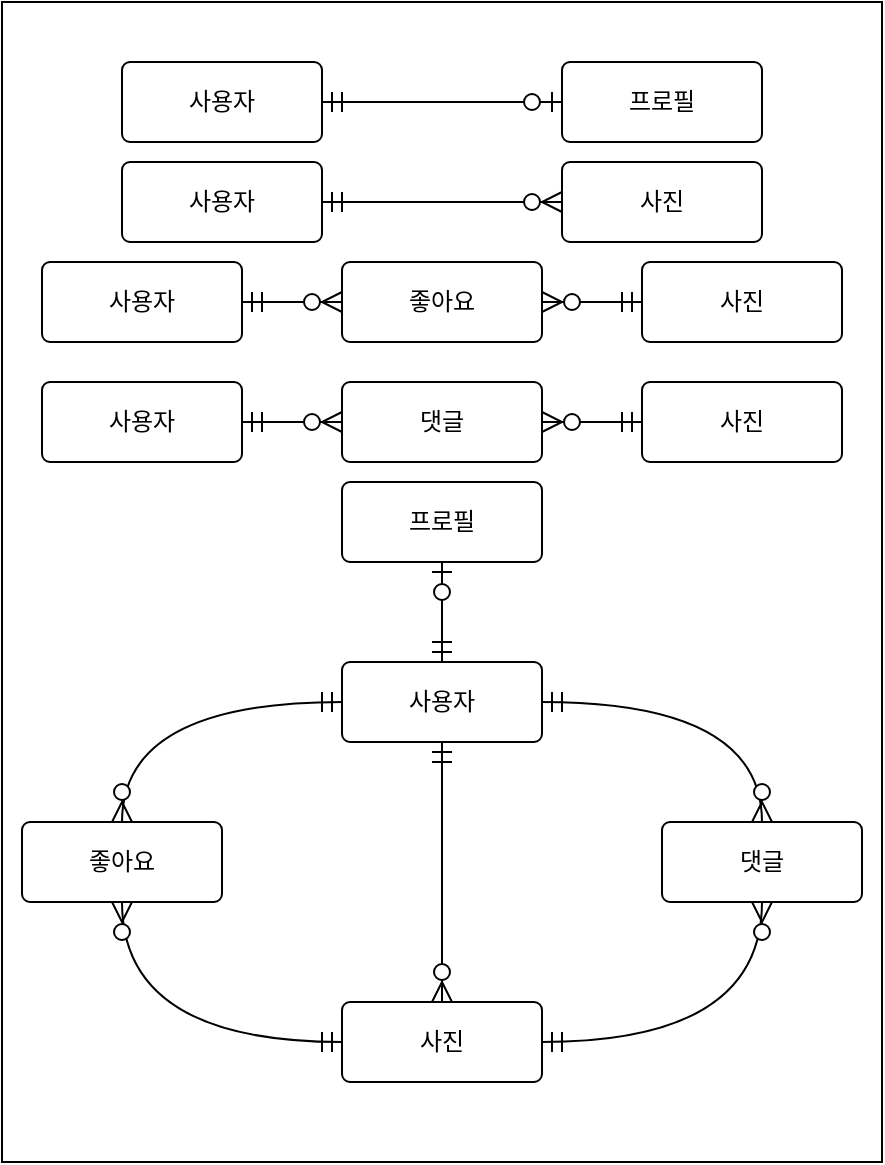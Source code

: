 <mxfile version="27.1.6">
  <diagram name="페이지-1" id="LBk2980gtx4HjWBW2pCI">
    <mxGraphModel dx="768" dy="690" grid="1" gridSize="10" guides="1" tooltips="1" connect="1" arrows="1" fold="1" page="1" pageScale="1" pageWidth="827" pageHeight="1169" math="0" shadow="0">
      <root>
        <mxCell id="0" />
        <mxCell id="9laeVObzZGSQJ3THxWCH-36" value="제목 없는 레이어" parent="0" />
        <mxCell id="9laeVObzZGSQJ3THxWCH-37" value="" style="rounded=0;whiteSpace=wrap;html=1;" vertex="1" parent="9laeVObzZGSQJ3THxWCH-36">
          <mxGeometry x="20" y="130" width="440" height="580" as="geometry" />
        </mxCell>
        <mxCell id="1" parent="0" />
        <mxCell id="9laeVObzZGSQJ3THxWCH-1" value="사용자" style="rounded=1;arcSize=10;whiteSpace=wrap;html=1;align=center;" vertex="1" parent="1">
          <mxGeometry x="80" y="160" width="100" height="40" as="geometry" />
        </mxCell>
        <mxCell id="9laeVObzZGSQJ3THxWCH-2" value="프로필" style="rounded=1;arcSize=10;whiteSpace=wrap;html=1;align=center;" vertex="1" parent="1">
          <mxGeometry x="300" y="160" width="100" height="40" as="geometry" />
        </mxCell>
        <mxCell id="9laeVObzZGSQJ3THxWCH-3" value="" style="fontSize=12;html=1;endArrow=ERzeroToOne;startArrow=ERmandOne;rounded=0;startSize=8;endSize=8;entryX=0;entryY=0.5;entryDx=0;entryDy=0;exitX=1;exitY=0.5;exitDx=0;exitDy=0;" edge="1" parent="1" source="9laeVObzZGSQJ3THxWCH-1" target="9laeVObzZGSQJ3THxWCH-2">
          <mxGeometry width="100" height="100" relative="1" as="geometry">
            <mxPoint x="220" y="330" as="sourcePoint" />
            <mxPoint x="320" y="230" as="targetPoint" />
          </mxGeometry>
        </mxCell>
        <mxCell id="9laeVObzZGSQJ3THxWCH-4" value="사진" style="rounded=1;arcSize=10;whiteSpace=wrap;html=1;align=center;" vertex="1" parent="1">
          <mxGeometry x="300" y="210" width="100" height="40" as="geometry" />
        </mxCell>
        <mxCell id="9laeVObzZGSQJ3THxWCH-6" value="" style="fontSize=12;html=1;endArrow=ERzeroToMany;startArrow=ERmandOne;rounded=0;startSize=8;endSize=8;exitX=1;exitY=0.5;exitDx=0;exitDy=0;entryX=0;entryY=0.5;entryDx=0;entryDy=0;" edge="1" parent="1" source="9laeVObzZGSQJ3THxWCH-7" target="9laeVObzZGSQJ3THxWCH-4">
          <mxGeometry width="100" height="100" relative="1" as="geometry">
            <mxPoint x="210" y="270" as="sourcePoint" />
            <mxPoint x="310" y="170" as="targetPoint" />
          </mxGeometry>
        </mxCell>
        <mxCell id="9laeVObzZGSQJ3THxWCH-7" value="사용자" style="rounded=1;arcSize=10;whiteSpace=wrap;html=1;align=center;" vertex="1" parent="1">
          <mxGeometry x="80" y="210" width="100" height="40" as="geometry" />
        </mxCell>
        <mxCell id="9laeVObzZGSQJ3THxWCH-8" value="사진" style="rounded=1;arcSize=10;whiteSpace=wrap;html=1;align=center;" vertex="1" parent="1">
          <mxGeometry x="340" y="260" width="100" height="40" as="geometry" />
        </mxCell>
        <mxCell id="9laeVObzZGSQJ3THxWCH-9" value="" style="fontSize=12;html=1;endArrow=ERzeroToMany;startArrow=ERmandOne;rounded=0;startSize=8;endSize=8;exitX=1;exitY=0.5;exitDx=0;exitDy=0;entryX=0;entryY=0.5;entryDx=0;entryDy=0;" edge="1" parent="1" source="9laeVObzZGSQJ3THxWCH-10" target="9laeVObzZGSQJ3THxWCH-11">
          <mxGeometry width="100" height="100" relative="1" as="geometry">
            <mxPoint x="210" y="320" as="sourcePoint" />
            <mxPoint x="310" y="220" as="targetPoint" />
          </mxGeometry>
        </mxCell>
        <mxCell id="9laeVObzZGSQJ3THxWCH-10" value="사용자" style="rounded=1;arcSize=10;whiteSpace=wrap;html=1;align=center;" vertex="1" parent="1">
          <mxGeometry x="40" y="260" width="100" height="40" as="geometry" />
        </mxCell>
        <mxCell id="9laeVObzZGSQJ3THxWCH-11" value="좋아요" style="rounded=1;arcSize=10;whiteSpace=wrap;html=1;align=center;" vertex="1" parent="1">
          <mxGeometry x="190" y="260" width="100" height="40" as="geometry" />
        </mxCell>
        <mxCell id="9laeVObzZGSQJ3THxWCH-13" value="" style="fontSize=12;html=1;endArrow=ERzeroToMany;startArrow=ERmandOne;rounded=0;startSize=8;endSize=8;entryX=1;entryY=0.5;entryDx=0;entryDy=0;exitX=0;exitY=0.5;exitDx=0;exitDy=0;" edge="1" parent="1" source="9laeVObzZGSQJ3THxWCH-8" target="9laeVObzZGSQJ3THxWCH-11">
          <mxGeometry width="100" height="100" relative="1" as="geometry">
            <mxPoint x="210" y="330" as="sourcePoint" />
            <mxPoint x="310" y="230" as="targetPoint" />
          </mxGeometry>
        </mxCell>
        <mxCell id="9laeVObzZGSQJ3THxWCH-14" value="사진" style="rounded=1;arcSize=10;whiteSpace=wrap;html=1;align=center;" vertex="1" parent="1">
          <mxGeometry x="340" y="320" width="100" height="40" as="geometry" />
        </mxCell>
        <mxCell id="9laeVObzZGSQJ3THxWCH-15" value="" style="fontSize=12;html=1;endArrow=ERzeroToMany;startArrow=ERmandOne;rounded=0;startSize=8;endSize=8;exitX=1;exitY=0.5;exitDx=0;exitDy=0;entryX=0;entryY=0.5;entryDx=0;entryDy=0;" edge="1" parent="1" source="9laeVObzZGSQJ3THxWCH-16" target="9laeVObzZGSQJ3THxWCH-17">
          <mxGeometry width="100" height="100" relative="1" as="geometry">
            <mxPoint x="210" y="380" as="sourcePoint" />
            <mxPoint x="310" y="280" as="targetPoint" />
          </mxGeometry>
        </mxCell>
        <mxCell id="9laeVObzZGSQJ3THxWCH-16" value="사용자" style="rounded=1;arcSize=10;whiteSpace=wrap;html=1;align=center;" vertex="1" parent="1">
          <mxGeometry x="40" y="320" width="100" height="40" as="geometry" />
        </mxCell>
        <mxCell id="9laeVObzZGSQJ3THxWCH-17" value="댓글" style="rounded=1;arcSize=10;whiteSpace=wrap;html=1;align=center;" vertex="1" parent="1">
          <mxGeometry x="190" y="320" width="100" height="40" as="geometry" />
        </mxCell>
        <mxCell id="9laeVObzZGSQJ3THxWCH-18" value="" style="fontSize=12;html=1;endArrow=ERzeroToMany;startArrow=ERmandOne;rounded=0;startSize=8;endSize=8;entryX=1;entryY=0.5;entryDx=0;entryDy=0;exitX=0;exitY=0.5;exitDx=0;exitDy=0;" edge="1" parent="1" source="9laeVObzZGSQJ3THxWCH-14" target="9laeVObzZGSQJ3THxWCH-17">
          <mxGeometry width="100" height="100" relative="1" as="geometry">
            <mxPoint x="210" y="390" as="sourcePoint" />
            <mxPoint x="310" y="290" as="targetPoint" />
          </mxGeometry>
        </mxCell>
        <mxCell id="9laeVObzZGSQJ3THxWCH-19" value="사용자" style="rounded=1;arcSize=10;whiteSpace=wrap;html=1;align=center;" vertex="1" parent="1">
          <mxGeometry x="190" y="460" width="100" height="40" as="geometry" />
        </mxCell>
        <mxCell id="9laeVObzZGSQJ3THxWCH-20" value="프로필" style="rounded=1;arcSize=10;whiteSpace=wrap;html=1;align=center;" vertex="1" parent="1">
          <mxGeometry x="190" y="370" width="100" height="40" as="geometry" />
        </mxCell>
        <mxCell id="9laeVObzZGSQJ3THxWCH-21" value="" style="fontSize=12;html=1;endArrow=ERzeroToOne;startArrow=ERmandOne;rounded=0;startSize=8;endSize=8;entryX=0.5;entryY=1;entryDx=0;entryDy=0;exitX=0.5;exitY=0;exitDx=0;exitDy=0;" edge="1" parent="1" target="9laeVObzZGSQJ3THxWCH-20" source="9laeVObzZGSQJ3THxWCH-19">
          <mxGeometry width="100" height="100" relative="1" as="geometry">
            <mxPoint x="260" y="410" as="sourcePoint" />
            <mxPoint x="400" y="460" as="targetPoint" />
          </mxGeometry>
        </mxCell>
        <mxCell id="9laeVObzZGSQJ3THxWCH-26" value="사진" style="rounded=1;arcSize=10;whiteSpace=wrap;html=1;align=center;" vertex="1" parent="1">
          <mxGeometry x="190" y="630" width="100" height="40" as="geometry" />
        </mxCell>
        <mxCell id="9laeVObzZGSQJ3THxWCH-27" value="" style="fontSize=12;html=1;endArrow=ERzeroToMany;startArrow=ERmandOne;rounded=0;startSize=8;endSize=8;exitX=0.5;exitY=1;exitDx=0;exitDy=0;entryX=0.5;entryY=0;entryDx=0;entryDy=0;" edge="1" parent="1" source="9laeVObzZGSQJ3THxWCH-19" target="9laeVObzZGSQJ3THxWCH-26">
          <mxGeometry width="100" height="100" relative="1" as="geometry">
            <mxPoint x="390" y="500" as="sourcePoint" />
            <mxPoint x="510" y="500" as="targetPoint" />
          </mxGeometry>
        </mxCell>
        <mxCell id="9laeVObzZGSQJ3THxWCH-28" value="댓글" style="rounded=1;arcSize=10;whiteSpace=wrap;html=1;align=center;" vertex="1" parent="1">
          <mxGeometry x="350" y="540" width="100" height="40" as="geometry" />
        </mxCell>
        <mxCell id="9laeVObzZGSQJ3THxWCH-29" value="좋아요" style="rounded=1;arcSize=10;whiteSpace=wrap;html=1;align=center;" vertex="1" parent="1">
          <mxGeometry x="30" y="540" width="100" height="40" as="geometry" />
        </mxCell>
        <mxCell id="9laeVObzZGSQJ3THxWCH-30" value="" style="fontSize=12;html=1;endArrow=ERzeroToMany;startArrow=ERmandOne;rounded=0;startSize=8;endSize=8;exitX=0;exitY=0.5;exitDx=0;exitDy=0;entryX=0.5;entryY=0;entryDx=0;entryDy=0;edgeStyle=orthogonalEdgeStyle;curved=1;" edge="1" parent="1" source="9laeVObzZGSQJ3THxWCH-19" target="9laeVObzZGSQJ3THxWCH-29">
          <mxGeometry width="100" height="100" relative="1" as="geometry">
            <mxPoint x="310" y="440" as="sourcePoint" />
            <mxPoint x="360" y="440" as="targetPoint" />
          </mxGeometry>
        </mxCell>
        <mxCell id="9laeVObzZGSQJ3THxWCH-31" value="" style="fontSize=12;html=1;endArrow=ERzeroToMany;startArrow=ERmandOne;rounded=0;startSize=8;endSize=8;exitX=0;exitY=0.5;exitDx=0;exitDy=0;entryX=0.5;entryY=1;entryDx=0;entryDy=0;edgeStyle=orthogonalEdgeStyle;curved=1;" edge="1" parent="1" source="9laeVObzZGSQJ3THxWCH-26" target="9laeVObzZGSQJ3THxWCH-29">
          <mxGeometry width="100" height="100" relative="1" as="geometry">
            <mxPoint x="310" y="400" as="sourcePoint" />
            <mxPoint x="360" y="400" as="targetPoint" />
          </mxGeometry>
        </mxCell>
        <mxCell id="9laeVObzZGSQJ3THxWCH-32" value="" style="fontSize=12;html=1;endArrow=ERzeroToMany;startArrow=ERmandOne;rounded=0;startSize=8;endSize=8;exitX=1;exitY=0.5;exitDx=0;exitDy=0;edgeStyle=orthogonalEdgeStyle;curved=1;" edge="1" parent="1" source="9laeVObzZGSQJ3THxWCH-26" target="9laeVObzZGSQJ3THxWCH-28">
          <mxGeometry width="100" height="100" relative="1" as="geometry">
            <mxPoint x="350" y="610" as="sourcePoint" />
            <mxPoint x="400" y="610" as="targetPoint" />
          </mxGeometry>
        </mxCell>
        <mxCell id="9laeVObzZGSQJ3THxWCH-33" value="" style="fontSize=12;html=1;endArrow=ERzeroToMany;startArrow=ERmandOne;rounded=0;startSize=8;endSize=8;entryX=0.5;entryY=0;entryDx=0;entryDy=0;edgeStyle=orthogonalEdgeStyle;curved=1;" edge="1" parent="1" source="9laeVObzZGSQJ3THxWCH-19" target="9laeVObzZGSQJ3THxWCH-28">
          <mxGeometry width="100" height="100" relative="1" as="geometry">
            <mxPoint x="340" y="500" as="sourcePoint" />
            <mxPoint x="390" y="500" as="targetPoint" />
          </mxGeometry>
        </mxCell>
      </root>
    </mxGraphModel>
  </diagram>
</mxfile>
